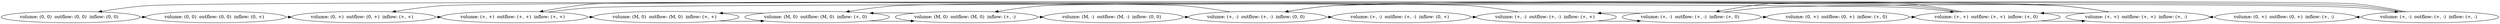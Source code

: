 // State Graph
digraph {
	000000 [label="volume: (0, 0)  outflow: (0, 0)  inflow: (0, 0)  "]
	"00000+" [label="volume: (0, 0)  outflow: (0, 0)  inflow: (0, +)  "]
	000000 -> "00000+" [constraint=false]
	"0+0+++" [label="volume: (0, +)  outflow: (0, +)  inflow: (+, +)  "]
	"00000+" -> "0+0+++" [constraint=false]
	"++++++" [label="volume: (+, +)  outflow: (+, +)  inflow: (+, +)  "]
	"0+0+++" -> "++++++" [constraint=false]
	"M0M0++" [label="volume: (M, 0)  outflow: (M, 0)  inflow: (+, +)  "]
	"++++++" -> "M0M0++" [constraint=false]
	"+++++0" [label="volume: (+, +)  outflow: (+, +)  inflow: (+, 0)  "]
	"++++++" -> "+++++0" [constraint=false]
	"M0M0+0" [label="volume: (M, 0)  outflow: (M, 0)  inflow: (+, 0)  "]
	"M0M0++" -> "M0M0+0" [constraint=false]
	"+++++0" -> "M0M0+0" [constraint=false]
	"+++++0" -> "++++++" [constraint=false]
	"+++++-" [label="volume: (+, +)  outflow: (+, +)  inflow: (+, -)  "]
	"+++++0" -> "+++++-" [constraint=false]
	"M0M0+0" -> "M0M0++" [constraint=false]
	"M0M0+-" [label="volume: (M, 0)  outflow: (M, 0)  inflow: (+, -)  "]
	"M0M0+0" -> "M0M0+-" [constraint=false]
	"+++++-" -> "M0M0+-" [constraint=false]
	"+-+-00" [label="volume: (+, -)  outflow: (+, -)  inflow: (0, 0)  "]
	"+++++-" -> "+-+-00" [constraint=false]
	"+++++-" -> "+++++0" [constraint=false]
	"M-M-00" [label="volume: (M, -)  outflow: (M, -)  inflow: (0, 0)  "]
	"M0M0+-" -> "M-M-00" [constraint=false]
	"M0M0+-" -> "M0M0+0" [constraint=false]
	000000 [label="volume: (0, 0)  outflow: (0, 0)  inflow: (0, 0)  "]
	"+-+-00" -> 000000 [constraint=false]
	"+-+-0+" [label="volume: (+, -)  outflow: (+, -)  inflow: (0, +)  "]
	"+-+-00" -> "+-+-0+" [constraint=false]
	"M-M-00" -> "+-+-00" [constraint=false]
	"+-+-++" [label="volume: (+, -)  outflow: (+, -)  inflow: (+, +)  "]
	"+-+-0+" -> "+-+-++" [constraint=false]
	"+-+-++" -> "0+0+++" [constraint=false]
	"+-+-+0" [label="volume: (+, -)  outflow: (+, -)  inflow: (+, 0)  "]
	"+-+-++" -> "+-+-+0" [constraint=false]
	"0+0++0" [label="volume: (0, +)  outflow: (0, +)  inflow: (+, 0)  "]
	"+-+-+0" -> "0+0++0" [constraint=false]
	"+-+-+0" -> "+-+-++" [constraint=false]
	"+-+-+-" [label="volume: (+, -)  outflow: (+, -)  inflow: (+, -)  "]
	"+-+-+0" -> "+-+-+-" [constraint=false]
	"0+0++0" -> "+++++0" [constraint=false]
	"0+0++-" [label="volume: (0, +)  outflow: (0, +)  inflow: (+, -)  "]
	"+-+-+-" -> "0+0++-" [constraint=false]
	"+-+-+-" -> "+-+-00" [constraint=false]
	"+-+-+-" -> "+-+-+0" [constraint=false]
	"0+0++-" -> "+++++-" [constraint=false]
}
